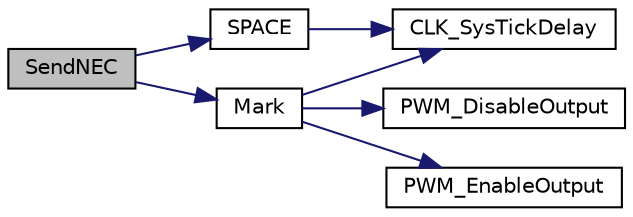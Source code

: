 digraph "SendNEC"
{
 // LATEX_PDF_SIZE
  edge [fontname="Helvetica",fontsize="10",labelfontname="Helvetica",labelfontsize="10"];
  node [fontname="Helvetica",fontsize="10",shape=record];
  rankdir="LR";
  Node1 [label="SendNEC",height=0.2,width=0.4,color="black", fillcolor="grey75", style="filled", fontcolor="black",tooltip="This function is used to transmit IrDA NEC waveform through PC 15 (PWM1_CH3)"];
  Node1 -> Node2 [color="midnightblue",fontsize="10",style="solid",fontname="Helvetica"];
  Node2 [label="Mark",height=0.2,width=0.4,color="black", fillcolor="white", style="filled",URL="$da/d69/group___nano130___basic01___f_u_n_c_t_i_o_n_s.html#gaee6e01352d24dc9737ef67ae88bff048",tooltip="This function is used to transmit MASK waveform Pulse = 1/3 duty @38KHz frequency."];
  Node2 -> Node3 [color="midnightblue",fontsize="10",style="solid",fontname="Helvetica"];
  Node3 [label="CLK_SysTickDelay",height=0.2,width=0.4,color="black", fillcolor="white", style="filled",URL="$d7/d42/group___n_a_n_o100___c_l_k___e_x_p_o_r_t_e_d___f_u_n_c_t_i_o_n_s.html#gaafa01b7c0b65d63ff1d99eaf5b546824",tooltip="This function execute delay function."];
  Node2 -> Node4 [color="midnightblue",fontsize="10",style="solid",fontname="Helvetica"];
  Node4 [label="PWM_DisableOutput",height=0.2,width=0.4,color="black", fillcolor="white", style="filled",URL="$d1/d21/group___n_a_n_o100___p_w_m___e_x_p_o_r_t_e_d___f_u_n_c_t_i_o_n_s.html#gaa1f51bdd5b9c5f0d787c16b30ba335ec",tooltip="This function disables PWM output generation of selected channels."];
  Node2 -> Node5 [color="midnightblue",fontsize="10",style="solid",fontname="Helvetica"];
  Node5 [label="PWM_EnableOutput",height=0.2,width=0.4,color="black", fillcolor="white", style="filled",URL="$d1/d21/group___n_a_n_o100___p_w_m___e_x_p_o_r_t_e_d___f_u_n_c_t_i_o_n_s.html#gac8352c03341d770623730dc38e4dc06d",tooltip="This function enables PWM output generation of selected channels."];
  Node1 -> Node6 [color="midnightblue",fontsize="10",style="solid",fontname="Helvetica"];
  Node6 [label="SPACE",height=0.2,width=0.4,color="black", fillcolor="white", style="filled",URL="$da/d69/group___nano130___basic01___f_u_n_c_t_i_o_n_s.html#gace5e86d0b4a2470053faca36e2eaf225",tooltip="This function is used to transmit SPACE waveform."];
  Node6 -> Node3 [color="midnightblue",fontsize="10",style="solid",fontname="Helvetica"];
}
